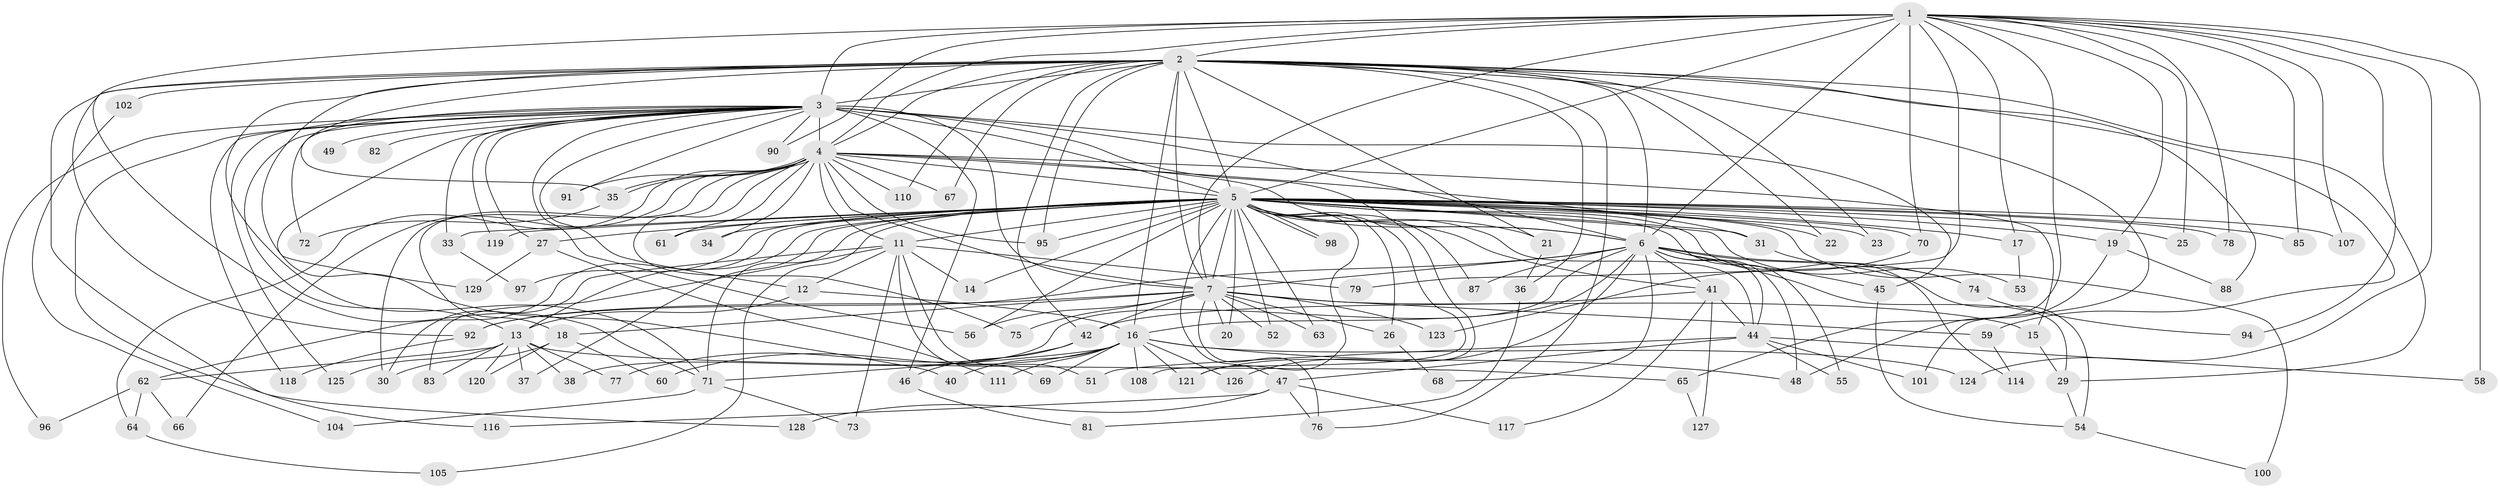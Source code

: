 // Generated by graph-tools (version 1.1) at 2025/23/03/03/25 07:23:43]
// undirected, 106 vertices, 232 edges
graph export_dot {
graph [start="1"]
  node [color=gray90,style=filled];
  1 [super="+113"];
  2 [super="+8"];
  3 [super="+10"];
  4 [super="+106"];
  5 [super="+9"];
  6 [super="+28"];
  7 [super="+80"];
  11 [super="+32"];
  12;
  13 [super="+43"];
  14;
  15;
  16 [super="+24"];
  17;
  18 [super="+112"];
  19;
  20;
  21;
  22;
  23;
  25;
  26;
  27;
  29 [super="+39"];
  30;
  31;
  33;
  34;
  35 [super="+99"];
  36;
  37;
  38;
  40;
  41 [super="+50"];
  42 [super="+89"];
  44 [super="+84"];
  45;
  46;
  47;
  48 [super="+109"];
  49 [super="+122"];
  51;
  52;
  53;
  54 [super="+115"];
  55;
  56 [super="+57"];
  58;
  59;
  60;
  61;
  62;
  63;
  64;
  65;
  66;
  67;
  68;
  69;
  70;
  71 [super="+86"];
  72;
  73;
  74;
  75;
  76 [super="+130"];
  77;
  78;
  79;
  81;
  82;
  83;
  85;
  87;
  88;
  90;
  91;
  92 [super="+93"];
  94;
  95 [super="+103"];
  96;
  97;
  98;
  100;
  101;
  102;
  104;
  105;
  107;
  108;
  110;
  111;
  114;
  116;
  117;
  118;
  119;
  120;
  121 [super="+131"];
  123;
  124;
  125;
  126;
  127;
  128;
  129;
  1 -- 2 [weight=2];
  1 -- 3 [weight=2];
  1 -- 4;
  1 -- 5 [weight=2];
  1 -- 6;
  1 -- 7;
  1 -- 17;
  1 -- 19;
  1 -- 25;
  1 -- 58;
  1 -- 65;
  1 -- 70;
  1 -- 78;
  1 -- 79;
  1 -- 85;
  1 -- 90;
  1 -- 94;
  1 -- 107;
  1 -- 124;
  1 -- 71;
  2 -- 3 [weight=4];
  2 -- 4 [weight=2];
  2 -- 5 [weight=4];
  2 -- 6 [weight=3];
  2 -- 7 [weight=2];
  2 -- 29;
  2 -- 36;
  2 -- 92;
  2 -- 101;
  2 -- 102 [weight=2];
  2 -- 128;
  2 -- 129;
  2 -- 67;
  2 -- 71;
  2 -- 76;
  2 -- 21;
  2 -- 22;
  2 -- 23;
  2 -- 88;
  2 -- 42;
  2 -- 110;
  2 -- 59;
  2 -- 16;
  2 -- 95;
  2 -- 35;
  3 -- 4 [weight=3];
  3 -- 5 [weight=4];
  3 -- 6 [weight=2];
  3 -- 7 [weight=2];
  3 -- 27;
  3 -- 46;
  3 -- 49 [weight=3];
  3 -- 82 [weight=2];
  3 -- 116;
  3 -- 118;
  3 -- 125;
  3 -- 72;
  3 -- 12;
  3 -- 13;
  3 -- 90;
  3 -- 91;
  3 -- 96;
  3 -- 33;
  3 -- 40;
  3 -- 45;
  3 -- 119;
  3 -- 121;
  3 -- 56;
  4 -- 5 [weight=2];
  4 -- 6;
  4 -- 7;
  4 -- 11 [weight=2];
  4 -- 15;
  4 -- 18;
  4 -- 30;
  4 -- 31;
  4 -- 34;
  4 -- 35;
  4 -- 35;
  4 -- 61;
  4 -- 64;
  4 -- 66;
  4 -- 67;
  4 -- 75;
  4 -- 91;
  4 -- 95;
  4 -- 110;
  5 -- 6 [weight=2];
  5 -- 7 [weight=2];
  5 -- 11;
  5 -- 13;
  5 -- 14;
  5 -- 20;
  5 -- 23;
  5 -- 25;
  5 -- 26;
  5 -- 27;
  5 -- 31;
  5 -- 33;
  5 -- 37;
  5 -- 41 [weight=2];
  5 -- 44;
  5 -- 47;
  5 -- 52;
  5 -- 53;
  5 -- 55;
  5 -- 56;
  5 -- 62;
  5 -- 78;
  5 -- 85;
  5 -- 87;
  5 -- 95;
  5 -- 97;
  5 -- 98;
  5 -- 98;
  5 -- 100;
  5 -- 105;
  5 -- 114;
  5 -- 119;
  5 -- 121;
  5 -- 70;
  5 -- 17;
  5 -- 19;
  5 -- 21;
  5 -- 22;
  5 -- 34;
  5 -- 107;
  5 -- 108;
  5 -- 61;
  5 -- 63;
  5 -- 71;
  6 -- 7;
  6 -- 16;
  6 -- 38;
  6 -- 41;
  6 -- 44;
  6 -- 45;
  6 -- 68;
  6 -- 74;
  6 -- 87;
  6 -- 126;
  6 -- 92;
  6 -- 29;
  6 -- 54;
  6 -- 48;
  7 -- 15;
  7 -- 18;
  7 -- 20;
  7 -- 26;
  7 -- 42;
  7 -- 52;
  7 -- 56;
  7 -- 59;
  7 -- 63;
  7 -- 75;
  7 -- 76;
  7 -- 92;
  7 -- 123;
  11 -- 12;
  11 -- 14;
  11 -- 30;
  11 -- 51;
  11 -- 73;
  11 -- 79;
  11 -- 83;
  11 -- 69;
  12 -- 16;
  12 -- 13;
  13 -- 37;
  13 -- 38;
  13 -- 120;
  13 -- 125;
  13 -- 65;
  13 -- 83;
  13 -- 77;
  13 -- 62;
  15 -- 29;
  16 -- 40;
  16 -- 48;
  16 -- 60;
  16 -- 69;
  16 -- 71;
  16 -- 108;
  16 -- 111;
  16 -- 124;
  16 -- 126;
  16 -- 121;
  17 -- 53;
  18 -- 60;
  18 -- 120;
  18 -- 30;
  19 -- 48;
  19 -- 88;
  21 -- 36;
  26 -- 68;
  27 -- 111;
  27 -- 129;
  29 -- 54;
  31 -- 74;
  33 -- 97;
  35 -- 72;
  36 -- 81;
  41 -- 127;
  41 -- 117;
  41 -- 42;
  41 -- 44;
  42 -- 46;
  42 -- 77;
  44 -- 47;
  44 -- 51;
  44 -- 55;
  44 -- 58;
  44 -- 101;
  45 -- 54;
  46 -- 81;
  47 -- 76;
  47 -- 116;
  47 -- 117;
  47 -- 128;
  54 -- 100;
  59 -- 114;
  62 -- 64;
  62 -- 66;
  62 -- 96;
  64 -- 105;
  65 -- 127;
  70 -- 123;
  71 -- 73;
  71 -- 104;
  74 -- 94;
  92 -- 118;
  102 -- 104;
}
